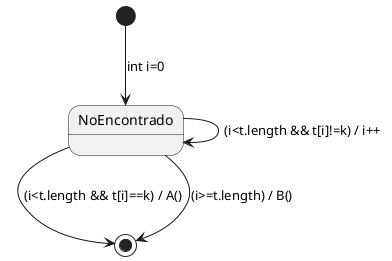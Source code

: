 @startuml
[*] --> NoEncontrado : int i=0

NoEncontrado --> NoEncontrado : (i<t.length && t[i]!=k) / i++

NoEncontrado --> [*] : (i<t.length && t[i]==k) / A()
NoEncontrado --> [*] : (i>=t.length) / B()
@enduml